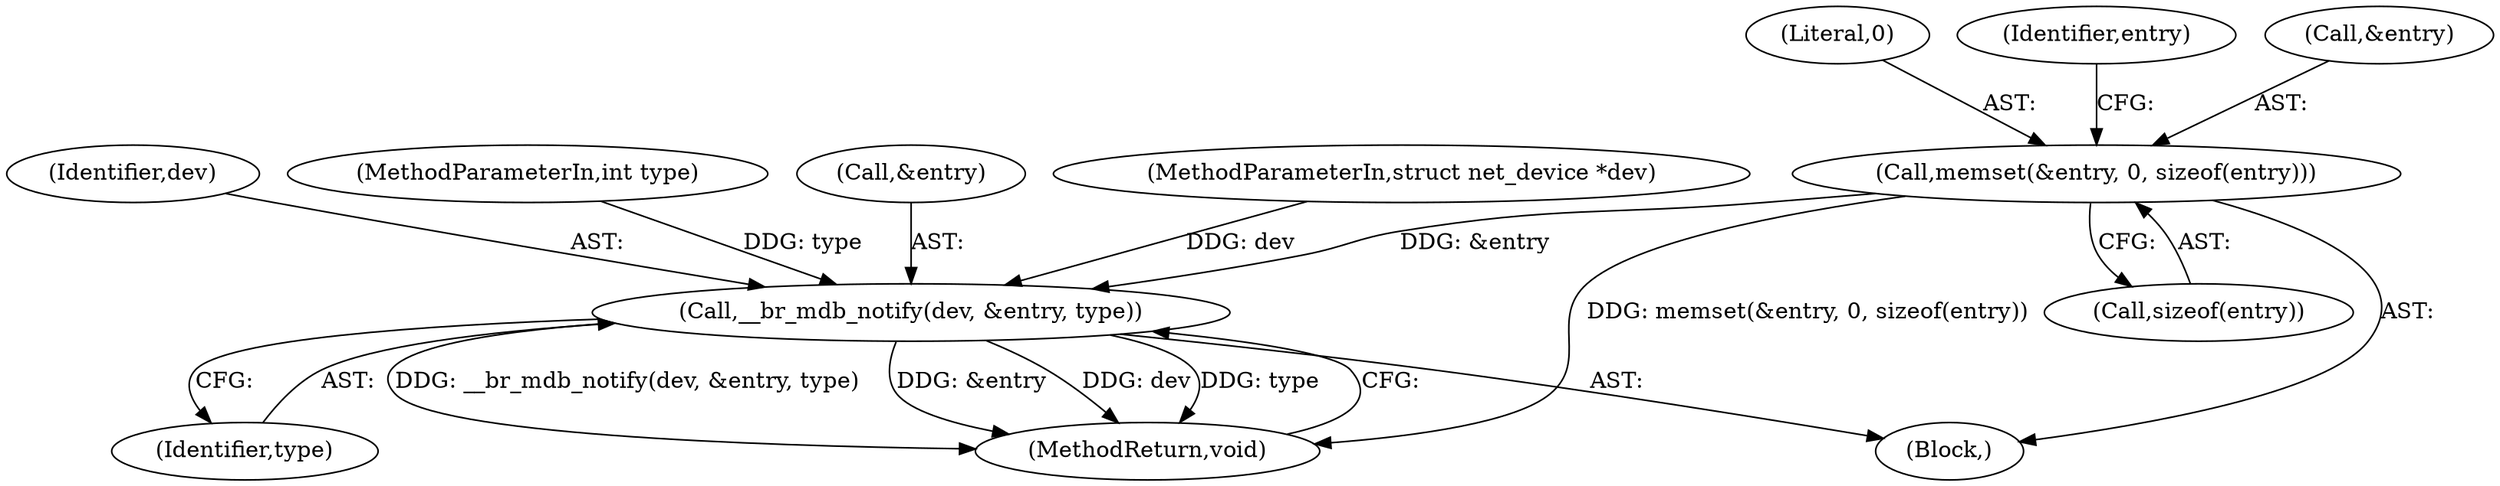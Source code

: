 digraph "0_linux_c085c49920b2f900ba716b4ca1c1a55ece9872cc_1@API" {
"1000107" [label="(Call,memset(&entry, 0, sizeof(entry)))"];
"1000157" [label="(Call,__br_mdb_notify(dev, &entry, type))"];
"1000110" [label="(Literal,0)"];
"1000157" [label="(Call,__br_mdb_notify(dev, &entry, type))"];
"1000115" [label="(Identifier,entry)"];
"1000108" [label="(Call,&entry)"];
"1000158" [label="(Identifier,dev)"];
"1000104" [label="(MethodParameterIn,int type)"];
"1000111" [label="(Call,sizeof(entry))"];
"1000161" [label="(Identifier,type)"];
"1000159" [label="(Call,&entry)"];
"1000162" [label="(MethodReturn,void)"];
"1000101" [label="(MethodParameterIn,struct net_device *dev)"];
"1000105" [label="(Block,)"];
"1000107" [label="(Call,memset(&entry, 0, sizeof(entry)))"];
"1000107" -> "1000105"  [label="AST: "];
"1000107" -> "1000111"  [label="CFG: "];
"1000108" -> "1000107"  [label="AST: "];
"1000110" -> "1000107"  [label="AST: "];
"1000111" -> "1000107"  [label="AST: "];
"1000115" -> "1000107"  [label="CFG: "];
"1000107" -> "1000162"  [label="DDG: memset(&entry, 0, sizeof(entry))"];
"1000107" -> "1000157"  [label="DDG: &entry"];
"1000157" -> "1000105"  [label="AST: "];
"1000157" -> "1000161"  [label="CFG: "];
"1000158" -> "1000157"  [label="AST: "];
"1000159" -> "1000157"  [label="AST: "];
"1000161" -> "1000157"  [label="AST: "];
"1000162" -> "1000157"  [label="CFG: "];
"1000157" -> "1000162"  [label="DDG: __br_mdb_notify(dev, &entry, type)"];
"1000157" -> "1000162"  [label="DDG: &entry"];
"1000157" -> "1000162"  [label="DDG: dev"];
"1000157" -> "1000162"  [label="DDG: type"];
"1000101" -> "1000157"  [label="DDG: dev"];
"1000104" -> "1000157"  [label="DDG: type"];
}
